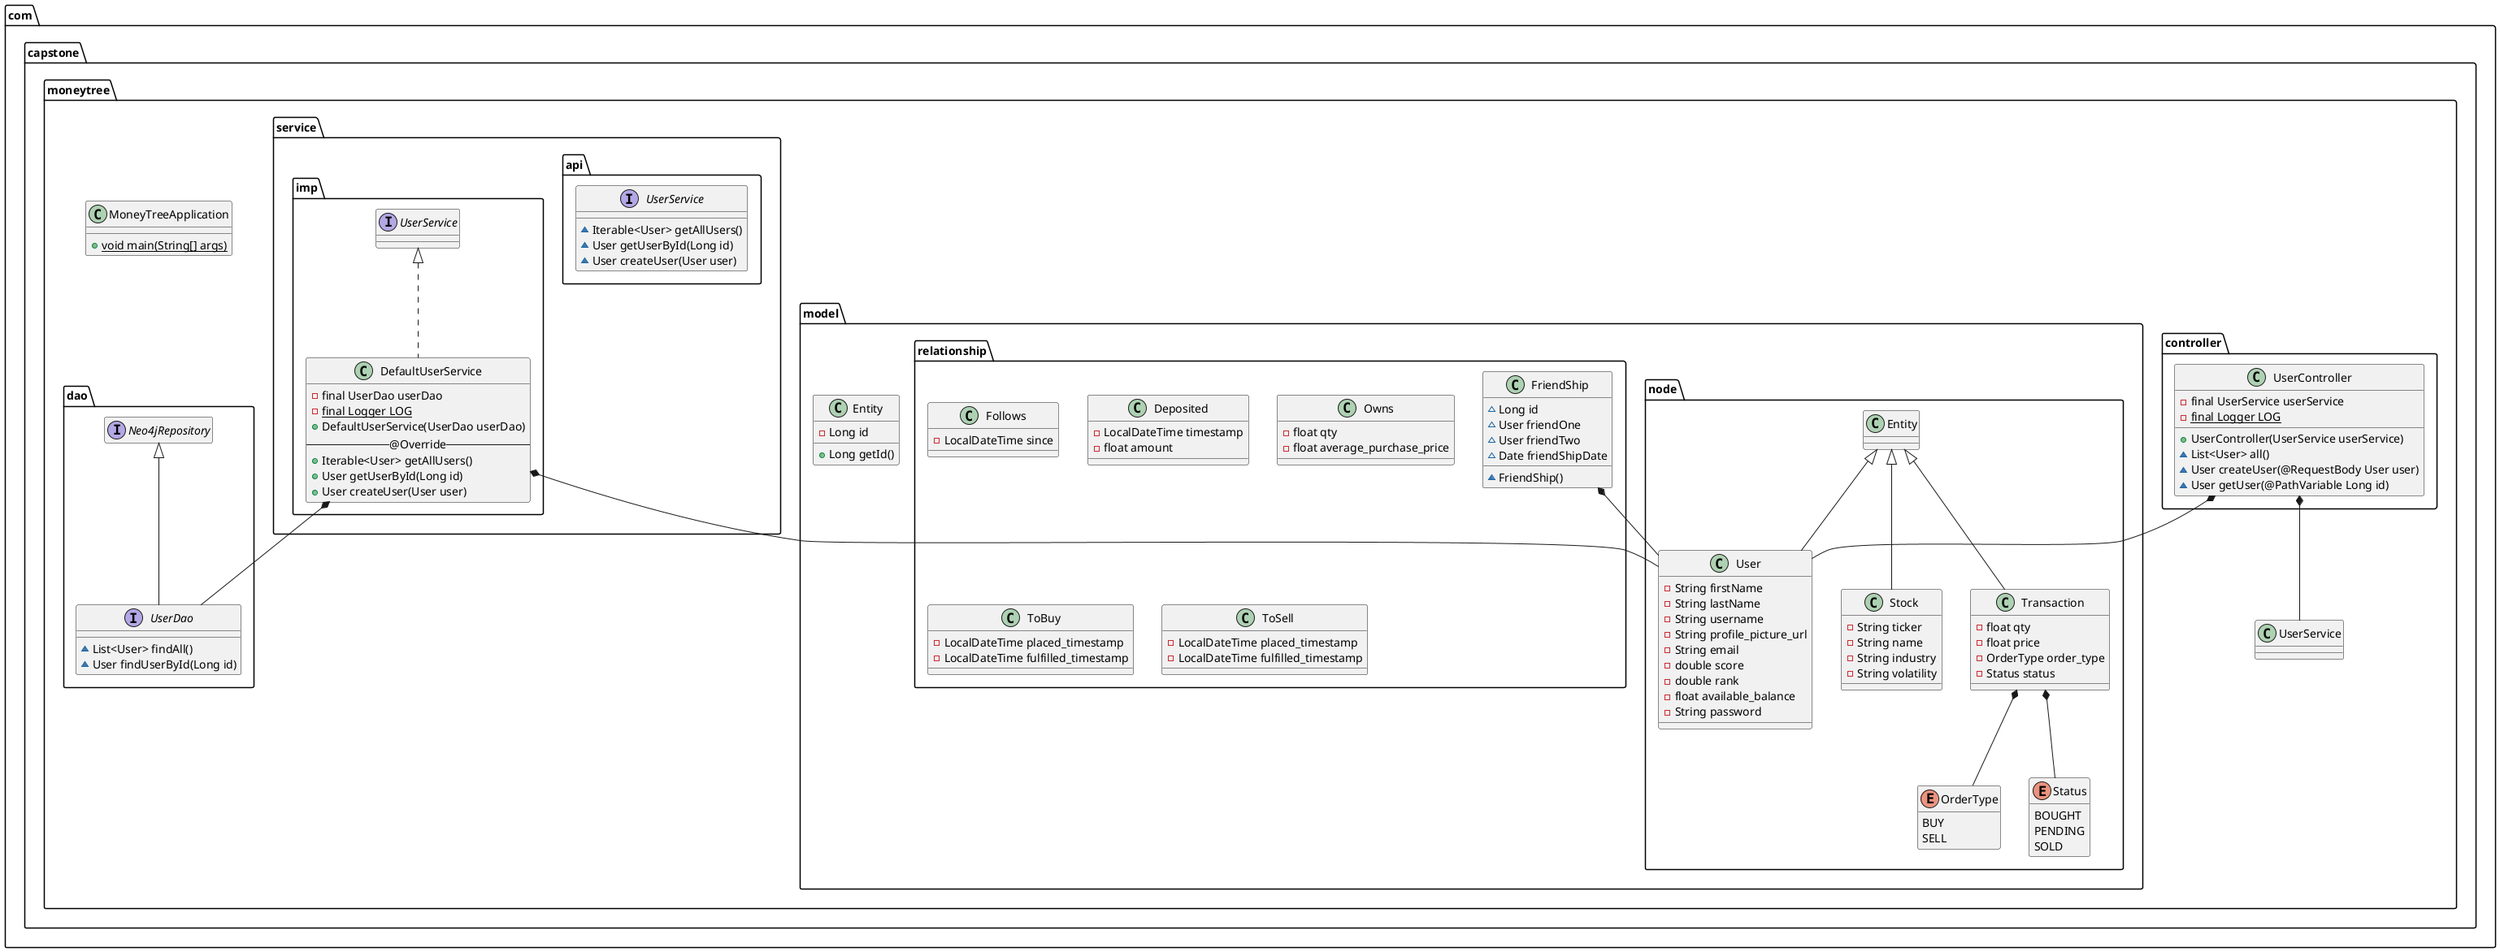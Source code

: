@startuml

/'
' MoneyTree's main package
'/
package com.capstone.moneytree {

    package controller {
        class UserController {
            -final UserService userService
            -{static} final Logger LOG
            +UserController(UserService userService)
            ~List<User> all()
            ~User createUser(@RequestBody User user)
            ~User getUser(@PathVariable Long id)
        }
    }

    package dao {
        interface UserDao extends Neo4jRepository {
            ~List<User> findAll()
            ~User findUserById(Long id)
        }
        hide Neo4jRepository methods
        hide Neo4jRepository fields
    }

    package model {
        package node {
            class User extends Entity {
                -String firstName
                -String lastName
                -String username
                -String profile_picture_url
                -String email
                -double score
                -double rank
                -float available_balance
                -String password
            }

            class Stock extends Entity {
                -String ticker
                -String name
                -String industry
                -String volatility
            }

            class Transaction extends Entity {
                -float qty
                -float price
                -OrderType order_type
                -Status status
            }

            enum OrderType {
                BUY
                SELL
            }

            enum Status {
                BOUGHT
                PENDING
                SOLD
            }
            hide OrderType methods
            hide Status methods
        }

        package relationship {
            class FriendShip {
                ~Long id
                ~User friendOne
                ~User friendTwo
                ~Date friendShipDate
                ~FriendShip()
            }

            class Follows {
                -LocalDateTime since
            }

            class Deposited {
                -LocalDateTime timestamp
                -float amount
            }

            class Owns {
                -float qty
                -float average_purchase_price
            }

            class ToBuy {
                -LocalDateTime placed_timestamp
                -LocalDateTime fulfilled_timestamp
            }

            class ToSell {
                -LocalDateTime placed_timestamp
                -LocalDateTime fulfilled_timestamp
            }
        }

        class Entity {
            -Long id
            +Long getId()
        }
    }

    package service {
        package api {
            interface UserService {
                ~Iterable<User> getAllUsers()
                ~User getUserById(Long id)
                ~User createUser(User user)
            }
        }

        package imp {
            class DefaultUserService implements UserService {
                -final UserDao userDao
                -{static} final Logger LOG
                +DefaultUserService(UserDao userDao)
                -- @Override --
                +Iterable<User> getAllUsers()
                +User getUserById(Long id)
                +User createUser(User user)
            }
        }
    }

    class MoneyTreeApplication {
        +{static} void main(String[] args)
    }

   /'
    ' Relationships Arrows
    '/
    Transaction *-- OrderType
    Transaction *-- Status

    DefaultUserService *-- UserDao
    DefaultUserService *-- User

    UserController *-- UserService
    UserController *-- User

    FriendShip *-- User

}

@enduml